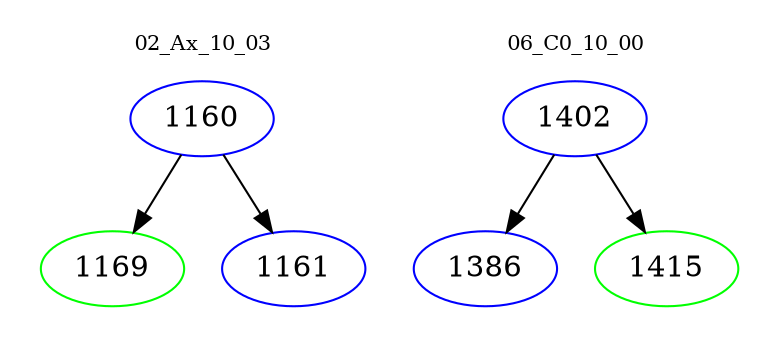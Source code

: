 digraph{
subgraph cluster_0 {
color = white
label = "02_Ax_10_03";
fontsize=10;
T0_1160 [label="1160", color="blue"]
T0_1160 -> T0_1169 [color="black"]
T0_1169 [label="1169", color="green"]
T0_1160 -> T0_1161 [color="black"]
T0_1161 [label="1161", color="blue"]
}
subgraph cluster_1 {
color = white
label = "06_C0_10_00";
fontsize=10;
T1_1402 [label="1402", color="blue"]
T1_1402 -> T1_1386 [color="black"]
T1_1386 [label="1386", color="blue"]
T1_1402 -> T1_1415 [color="black"]
T1_1415 [label="1415", color="green"]
}
}
